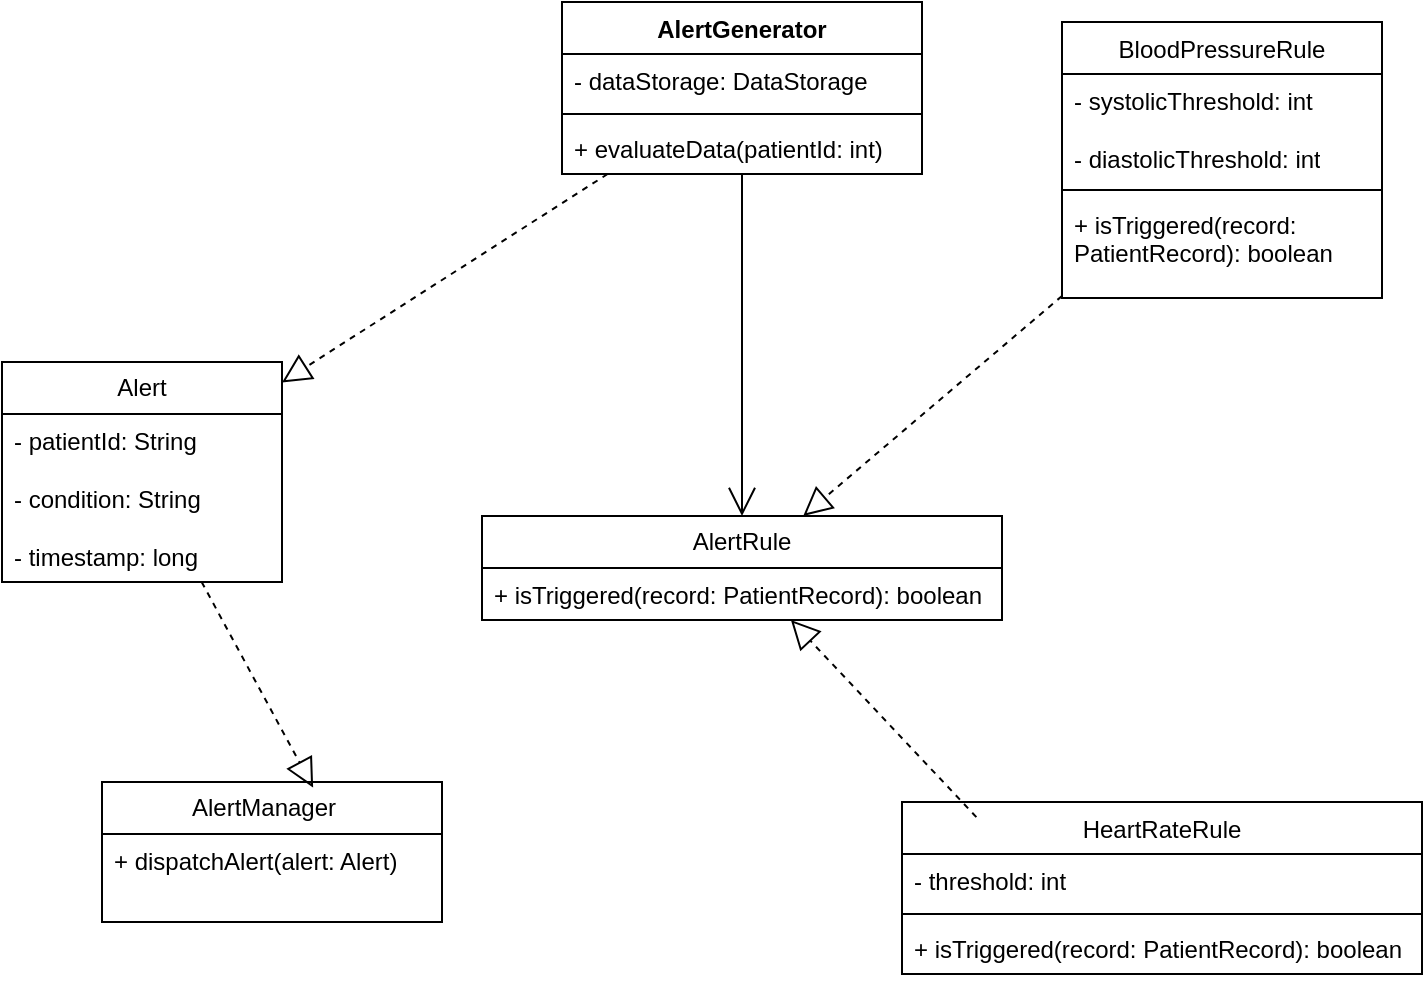 <mxfile version="27.0.8">
  <diagram name="Page-1" id="baArDG18YVKXChsgXZeD">
    <mxGraphModel dx="996" dy="593" grid="1" gridSize="10" guides="1" tooltips="1" connect="1" arrows="1" fold="1" page="1" pageScale="1" pageWidth="827" pageHeight="1169" math="0" shadow="0">
      <root>
        <mxCell id="0" />
        <mxCell id="1" parent="0" />
        <mxCell id="m6sJ-5spfT8-BwfnpEcr-20" value="&lt;span style=&quot;font-weight: 400;&quot;&gt;BloodPressureRule&lt;/span&gt;" style="swimlane;fontStyle=1;align=center;verticalAlign=top;childLayout=stackLayout;horizontal=1;startSize=26;horizontalStack=0;resizeParent=1;resizeParentMax=0;resizeLast=0;collapsible=1;marginBottom=0;whiteSpace=wrap;html=1;" vertex="1" parent="1">
          <mxGeometry x="550" y="50" width="160" height="138" as="geometry" />
        </mxCell>
        <mxCell id="m6sJ-5spfT8-BwfnpEcr-21" value="- systolicThreshold: int&amp;nbsp;&lt;div&gt;&lt;br&gt;&lt;/div&gt;&lt;div&gt;- diastolicThreshold: int&lt;/div&gt;" style="text;strokeColor=none;fillColor=none;align=left;verticalAlign=top;spacingLeft=4;spacingRight=4;overflow=hidden;rotatable=0;points=[[0,0.5],[1,0.5]];portConstraint=eastwest;whiteSpace=wrap;html=1;" vertex="1" parent="m6sJ-5spfT8-BwfnpEcr-20">
          <mxGeometry y="26" width="160" height="54" as="geometry" />
        </mxCell>
        <mxCell id="m6sJ-5spfT8-BwfnpEcr-22" value="" style="line;strokeWidth=1;fillColor=none;align=left;verticalAlign=middle;spacingTop=-1;spacingLeft=3;spacingRight=3;rotatable=0;labelPosition=right;points=[];portConstraint=eastwest;strokeColor=inherit;" vertex="1" parent="m6sJ-5spfT8-BwfnpEcr-20">
          <mxGeometry y="80" width="160" height="8" as="geometry" />
        </mxCell>
        <mxCell id="m6sJ-5spfT8-BwfnpEcr-23" value="+ isTriggered(record: PatientRecord): boolean" style="text;strokeColor=none;fillColor=none;align=left;verticalAlign=top;spacingLeft=4;spacingRight=4;overflow=hidden;rotatable=0;points=[[0,0.5],[1,0.5]];portConstraint=eastwest;whiteSpace=wrap;html=1;" vertex="1" parent="m6sJ-5spfT8-BwfnpEcr-20">
          <mxGeometry y="88" width="160" height="50" as="geometry" />
        </mxCell>
        <mxCell id="m6sJ-5spfT8-BwfnpEcr-28" value="AlertGenerator" style="swimlane;fontStyle=1;align=center;verticalAlign=top;childLayout=stackLayout;horizontal=1;startSize=26;horizontalStack=0;resizeParent=1;resizeParentMax=0;resizeLast=0;collapsible=1;marginBottom=0;whiteSpace=wrap;html=1;" vertex="1" parent="1">
          <mxGeometry x="300" y="40" width="180" height="86" as="geometry" />
        </mxCell>
        <mxCell id="m6sJ-5spfT8-BwfnpEcr-29" value="- dataStorage: DataStorage" style="text;strokeColor=none;fillColor=none;align=left;verticalAlign=top;spacingLeft=4;spacingRight=4;overflow=hidden;rotatable=0;points=[[0,0.5],[1,0.5]];portConstraint=eastwest;whiteSpace=wrap;html=1;" vertex="1" parent="m6sJ-5spfT8-BwfnpEcr-28">
          <mxGeometry y="26" width="180" height="26" as="geometry" />
        </mxCell>
        <mxCell id="m6sJ-5spfT8-BwfnpEcr-30" value="" style="line;strokeWidth=1;fillColor=none;align=left;verticalAlign=middle;spacingTop=-1;spacingLeft=3;spacingRight=3;rotatable=0;labelPosition=right;points=[];portConstraint=eastwest;strokeColor=inherit;" vertex="1" parent="m6sJ-5spfT8-BwfnpEcr-28">
          <mxGeometry y="52" width="180" height="8" as="geometry" />
        </mxCell>
        <mxCell id="m6sJ-5spfT8-BwfnpEcr-31" value="+ evaluateData(patientId: int)" style="text;strokeColor=none;fillColor=none;align=left;verticalAlign=top;spacingLeft=4;spacingRight=4;overflow=hidden;rotatable=0;points=[[0,0.5],[1,0.5]];portConstraint=eastwest;whiteSpace=wrap;html=1;" vertex="1" parent="m6sJ-5spfT8-BwfnpEcr-28">
          <mxGeometry y="60" width="180" height="26" as="geometry" />
        </mxCell>
        <mxCell id="m6sJ-5spfT8-BwfnpEcr-36" value="AlertRule" style="swimlane;fontStyle=0;childLayout=stackLayout;horizontal=1;startSize=26;fillColor=none;horizontalStack=0;resizeParent=1;resizeParentMax=0;resizeLast=0;collapsible=1;marginBottom=0;whiteSpace=wrap;html=1;" vertex="1" parent="1">
          <mxGeometry x="260" y="297" width="260" height="52" as="geometry" />
        </mxCell>
        <mxCell id="m6sJ-5spfT8-BwfnpEcr-37" value="+ isTriggered(record: PatientRecord): boolean" style="text;strokeColor=none;fillColor=none;align=left;verticalAlign=top;spacingLeft=4;spacingRight=4;overflow=hidden;rotatable=0;points=[[0,0.5],[1,0.5]];portConstraint=eastwest;whiteSpace=wrap;html=1;" vertex="1" parent="m6sJ-5spfT8-BwfnpEcr-36">
          <mxGeometry y="26" width="260" height="26" as="geometry" />
        </mxCell>
        <mxCell id="m6sJ-5spfT8-BwfnpEcr-40" value="&lt;span style=&quot;font-weight: normal;&quot;&gt;HeartRateRule&lt;/span&gt;" style="swimlane;fontStyle=1;align=center;verticalAlign=top;childLayout=stackLayout;horizontal=1;startSize=26;horizontalStack=0;resizeParent=1;resizeParentMax=0;resizeLast=0;collapsible=1;marginBottom=0;whiteSpace=wrap;html=1;" vertex="1" parent="1">
          <mxGeometry x="470" y="440" width="260" height="86" as="geometry" />
        </mxCell>
        <mxCell id="m6sJ-5spfT8-BwfnpEcr-41" value="- threshold: int" style="text;strokeColor=none;fillColor=none;align=left;verticalAlign=top;spacingLeft=4;spacingRight=4;overflow=hidden;rotatable=0;points=[[0,0.5],[1,0.5]];portConstraint=eastwest;whiteSpace=wrap;html=1;" vertex="1" parent="m6sJ-5spfT8-BwfnpEcr-40">
          <mxGeometry y="26" width="260" height="26" as="geometry" />
        </mxCell>
        <mxCell id="m6sJ-5spfT8-BwfnpEcr-42" value="" style="line;strokeWidth=1;fillColor=none;align=left;verticalAlign=middle;spacingTop=-1;spacingLeft=3;spacingRight=3;rotatable=0;labelPosition=right;points=[];portConstraint=eastwest;strokeColor=inherit;" vertex="1" parent="m6sJ-5spfT8-BwfnpEcr-40">
          <mxGeometry y="52" width="260" height="8" as="geometry" />
        </mxCell>
        <mxCell id="m6sJ-5spfT8-BwfnpEcr-43" value="+ isTriggered(record: PatientRecord): boolean" style="text;strokeColor=none;fillColor=none;align=left;verticalAlign=top;spacingLeft=4;spacingRight=4;overflow=hidden;rotatable=0;points=[[0,0.5],[1,0.5]];portConstraint=eastwest;whiteSpace=wrap;html=1;" vertex="1" parent="m6sJ-5spfT8-BwfnpEcr-40">
          <mxGeometry y="60" width="260" height="26" as="geometry" />
        </mxCell>
        <mxCell id="m6sJ-5spfT8-BwfnpEcr-50" value="Alert" style="swimlane;fontStyle=0;childLayout=stackLayout;horizontal=1;startSize=26;fillColor=none;horizontalStack=0;resizeParent=1;resizeParentMax=0;resizeLast=0;collapsible=1;marginBottom=0;whiteSpace=wrap;html=1;" vertex="1" parent="1">
          <mxGeometry x="20" y="220" width="140" height="110" as="geometry" />
        </mxCell>
        <mxCell id="m6sJ-5spfT8-BwfnpEcr-51" value="- patientId: String&lt;div&gt;&amp;nbsp;&lt;div&gt;- condition: String&amp;nbsp;&lt;/div&gt;&lt;div&gt;&lt;br&gt;&lt;/div&gt;&lt;div&gt;- timestamp: long&lt;/div&gt;&lt;/div&gt;" style="text;strokeColor=none;fillColor=none;align=left;verticalAlign=top;spacingLeft=4;spacingRight=4;overflow=hidden;rotatable=0;points=[[0,0.5],[1,0.5]];portConstraint=eastwest;whiteSpace=wrap;html=1;" vertex="1" parent="m6sJ-5spfT8-BwfnpEcr-50">
          <mxGeometry y="26" width="140" height="84" as="geometry" />
        </mxCell>
        <mxCell id="m6sJ-5spfT8-BwfnpEcr-52" value="AlertManager&lt;span style=&quot;white-space: pre;&quot;&gt;&#x9;&lt;/span&gt;" style="swimlane;fontStyle=0;childLayout=stackLayout;horizontal=1;startSize=26;fillColor=none;horizontalStack=0;resizeParent=1;resizeParentMax=0;resizeLast=0;collapsible=1;marginBottom=0;whiteSpace=wrap;html=1;" vertex="1" parent="1">
          <mxGeometry x="70" y="430" width="170" height="70" as="geometry" />
        </mxCell>
        <mxCell id="m6sJ-5spfT8-BwfnpEcr-53" value="+ dispatchAlert(alert: Alert)" style="text;strokeColor=none;fillColor=none;align=left;verticalAlign=top;spacingLeft=4;spacingRight=4;overflow=hidden;rotatable=0;points=[[0,0.5],[1,0.5]];portConstraint=eastwest;whiteSpace=wrap;html=1;" vertex="1" parent="m6sJ-5spfT8-BwfnpEcr-52">
          <mxGeometry y="26" width="170" height="44" as="geometry" />
        </mxCell>
        <mxCell id="m6sJ-5spfT8-BwfnpEcr-54" value="" style="endArrow=open;endFill=1;endSize=12;html=1;rounded=0;" edge="1" parent="1" source="m6sJ-5spfT8-BwfnpEcr-28" target="m6sJ-5spfT8-BwfnpEcr-36">
          <mxGeometry width="160" relative="1" as="geometry">
            <mxPoint x="370" y="320" as="sourcePoint" />
            <mxPoint x="410" y="380" as="targetPoint" />
          </mxGeometry>
        </mxCell>
        <mxCell id="m6sJ-5spfT8-BwfnpEcr-55" value="" style="endArrow=block;dashed=1;endFill=0;endSize=12;html=1;rounded=0;exitX=0.143;exitY=0.088;exitDx=0;exitDy=0;exitPerimeter=0;" edge="1" parent="1" source="m6sJ-5spfT8-BwfnpEcr-40" target="m6sJ-5spfT8-BwfnpEcr-36">
          <mxGeometry width="160" relative="1" as="geometry">
            <mxPoint x="430" y="430" as="sourcePoint" />
            <mxPoint x="590" y="430" as="targetPoint" />
          </mxGeometry>
        </mxCell>
        <mxCell id="m6sJ-5spfT8-BwfnpEcr-56" value="" style="endArrow=block;dashed=1;endFill=0;endSize=12;html=1;rounded=0;" edge="1" parent="1" source="m6sJ-5spfT8-BwfnpEcr-28" target="m6sJ-5spfT8-BwfnpEcr-50">
          <mxGeometry width="160" relative="1" as="geometry">
            <mxPoint x="697" y="200" as="sourcePoint" />
            <mxPoint x="540" y="219" as="targetPoint" />
          </mxGeometry>
        </mxCell>
        <mxCell id="m6sJ-5spfT8-BwfnpEcr-57" value="" style="endArrow=block;dashed=1;endFill=0;endSize=12;html=1;rounded=0;entryX=0.621;entryY=0.04;entryDx=0;entryDy=0;entryPerimeter=0;" edge="1" parent="1" source="m6sJ-5spfT8-BwfnpEcr-50" target="m6sJ-5spfT8-BwfnpEcr-52">
          <mxGeometry width="160" relative="1" as="geometry">
            <mxPoint x="422" y="250" as="sourcePoint" />
            <mxPoint x="240" y="350" as="targetPoint" />
          </mxGeometry>
        </mxCell>
        <mxCell id="m6sJ-5spfT8-BwfnpEcr-58" value="" style="endArrow=block;dashed=1;endFill=0;endSize=12;html=1;rounded=0;" edge="1" parent="1" source="m6sJ-5spfT8-BwfnpEcr-20" target="m6sJ-5spfT8-BwfnpEcr-36">
          <mxGeometry width="160" relative="1" as="geometry">
            <mxPoint x="677" y="230" as="sourcePoint" />
            <mxPoint x="520" y="249" as="targetPoint" />
          </mxGeometry>
        </mxCell>
      </root>
    </mxGraphModel>
  </diagram>
</mxfile>
